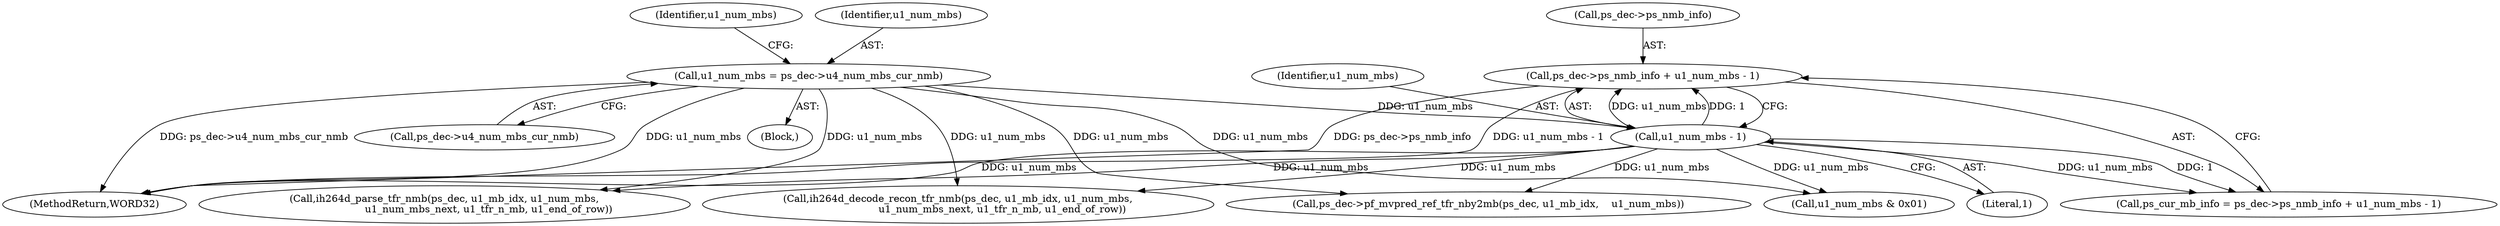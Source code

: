digraph "0_Android_d4841f1161bdb5e13cb19e81af42437a634dd6ef@pointer" {
"1000539" [label="(Call,ps_dec->ps_nmb_info + u1_num_mbs - 1)"];
"1000543" [label="(Call,u1_num_mbs - 1)"];
"1000529" [label="(Call,u1_num_mbs = ps_dec->u4_num_mbs_cur_nmb)"];
"1001364" [label="(MethodReturn,WORD32)"];
"1000531" [label="(Call,ps_dec->u4_num_mbs_cur_nmb)"];
"1000545" [label="(Literal,1)"];
"1000543" [label="(Call,u1_num_mbs - 1)"];
"1000537" [label="(Call,ps_cur_mb_info = ps_dec->ps_nmb_info + u1_num_mbs - 1)"];
"1000529" [label="(Call,u1_num_mbs = ps_dec->u4_num_mbs_cur_nmb)"];
"1000540" [label="(Call,ps_dec->ps_nmb_info)"];
"1000687" [label="(Call,ih264d_decode_recon_tfr_nmb(ps_dec, u1_mb_idx, u1_num_mbs,\n                            u1_num_mbs_next, u1_tfr_n_mb, u1_end_of_row))"];
"1000530" [label="(Identifier,u1_num_mbs)"];
"1000626" [label="(Call,ps_dec->pf_mvpred_ref_tfr_nby2mb(ps_dec, u1_mb_idx,    u1_num_mbs))"];
"1000539" [label="(Call,ps_dec->ps_nmb_info + u1_num_mbs - 1)"];
"1000535" [label="(Identifier,u1_num_mbs)"];
"1000528" [label="(Block,)"];
"1000544" [label="(Identifier,u1_num_mbs)"];
"1000654" [label="(Call,u1_num_mbs & 0x01)"];
"1000673" [label="(Call,ih264d_parse_tfr_nmb(ps_dec, u1_mb_idx, u1_num_mbs,\n                            u1_num_mbs_next, u1_tfr_n_mb, u1_end_of_row))"];
"1000539" -> "1000537"  [label="AST: "];
"1000539" -> "1000543"  [label="CFG: "];
"1000540" -> "1000539"  [label="AST: "];
"1000543" -> "1000539"  [label="AST: "];
"1000537" -> "1000539"  [label="CFG: "];
"1000539" -> "1001364"  [label="DDG: ps_dec->ps_nmb_info"];
"1000539" -> "1001364"  [label="DDG: u1_num_mbs - 1"];
"1000543" -> "1000539"  [label="DDG: u1_num_mbs"];
"1000543" -> "1000539"  [label="DDG: 1"];
"1000543" -> "1000545"  [label="CFG: "];
"1000544" -> "1000543"  [label="AST: "];
"1000545" -> "1000543"  [label="AST: "];
"1000543" -> "1001364"  [label="DDG: u1_num_mbs"];
"1000543" -> "1000537"  [label="DDG: u1_num_mbs"];
"1000543" -> "1000537"  [label="DDG: 1"];
"1000529" -> "1000543"  [label="DDG: u1_num_mbs"];
"1000543" -> "1000626"  [label="DDG: u1_num_mbs"];
"1000543" -> "1000654"  [label="DDG: u1_num_mbs"];
"1000543" -> "1000673"  [label="DDG: u1_num_mbs"];
"1000543" -> "1000687"  [label="DDG: u1_num_mbs"];
"1000529" -> "1000528"  [label="AST: "];
"1000529" -> "1000531"  [label="CFG: "];
"1000530" -> "1000529"  [label="AST: "];
"1000531" -> "1000529"  [label="AST: "];
"1000535" -> "1000529"  [label="CFG: "];
"1000529" -> "1001364"  [label="DDG: ps_dec->u4_num_mbs_cur_nmb"];
"1000529" -> "1001364"  [label="DDG: u1_num_mbs"];
"1000529" -> "1000626"  [label="DDG: u1_num_mbs"];
"1000529" -> "1000654"  [label="DDG: u1_num_mbs"];
"1000529" -> "1000673"  [label="DDG: u1_num_mbs"];
"1000529" -> "1000687"  [label="DDG: u1_num_mbs"];
}
